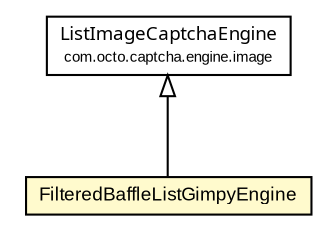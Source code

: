 #!/usr/local/bin/dot
#
# Class diagram 
# Generated by UmlGraph version 4.6 (http://www.spinellis.gr/sw/umlgraph)
#

digraph G {
	edge [fontname="arial",fontsize=10,labelfontname="arial",labelfontsize=10];
	node [fontname="arial",fontsize=10,shape=plaintext];
	// com.octo.captcha.engine.image.ListImageCaptchaEngine
	c14339 [label=<<table border="0" cellborder="1" cellspacing="0" cellpadding="2" port="p" href="../ListImageCaptchaEngine.html">
		<tr><td><table border="0" cellspacing="0" cellpadding="1">
			<tr><td><font face="ariali"> ListImageCaptchaEngine </font></td></tr>
			<tr><td><font point-size="7.0"> com.octo.captcha.engine.image </font></td></tr>
		</table></td></tr>
		</table>>, fontname="arial", fontcolor="black", fontsize=9.0];
	// com.octo.captcha.engine.image.gimpy.FilteredBaffleListGimpyEngine
	c14349 [label=<<table border="0" cellborder="1" cellspacing="0" cellpadding="2" port="p" bgcolor="lemonChiffon" href="./FilteredBaffleListGimpyEngine.html">
		<tr><td><table border="0" cellspacing="0" cellpadding="1">
			<tr><td> FilteredBaffleListGimpyEngine </td></tr>
		</table></td></tr>
		</table>>, fontname="arial", fontcolor="black", fontsize=9.0];
	//com.octo.captcha.engine.image.gimpy.FilteredBaffleListGimpyEngine extends com.octo.captcha.engine.image.ListImageCaptchaEngine
	c14339:p -> c14349:p [dir=back,arrowtail=empty];
}

